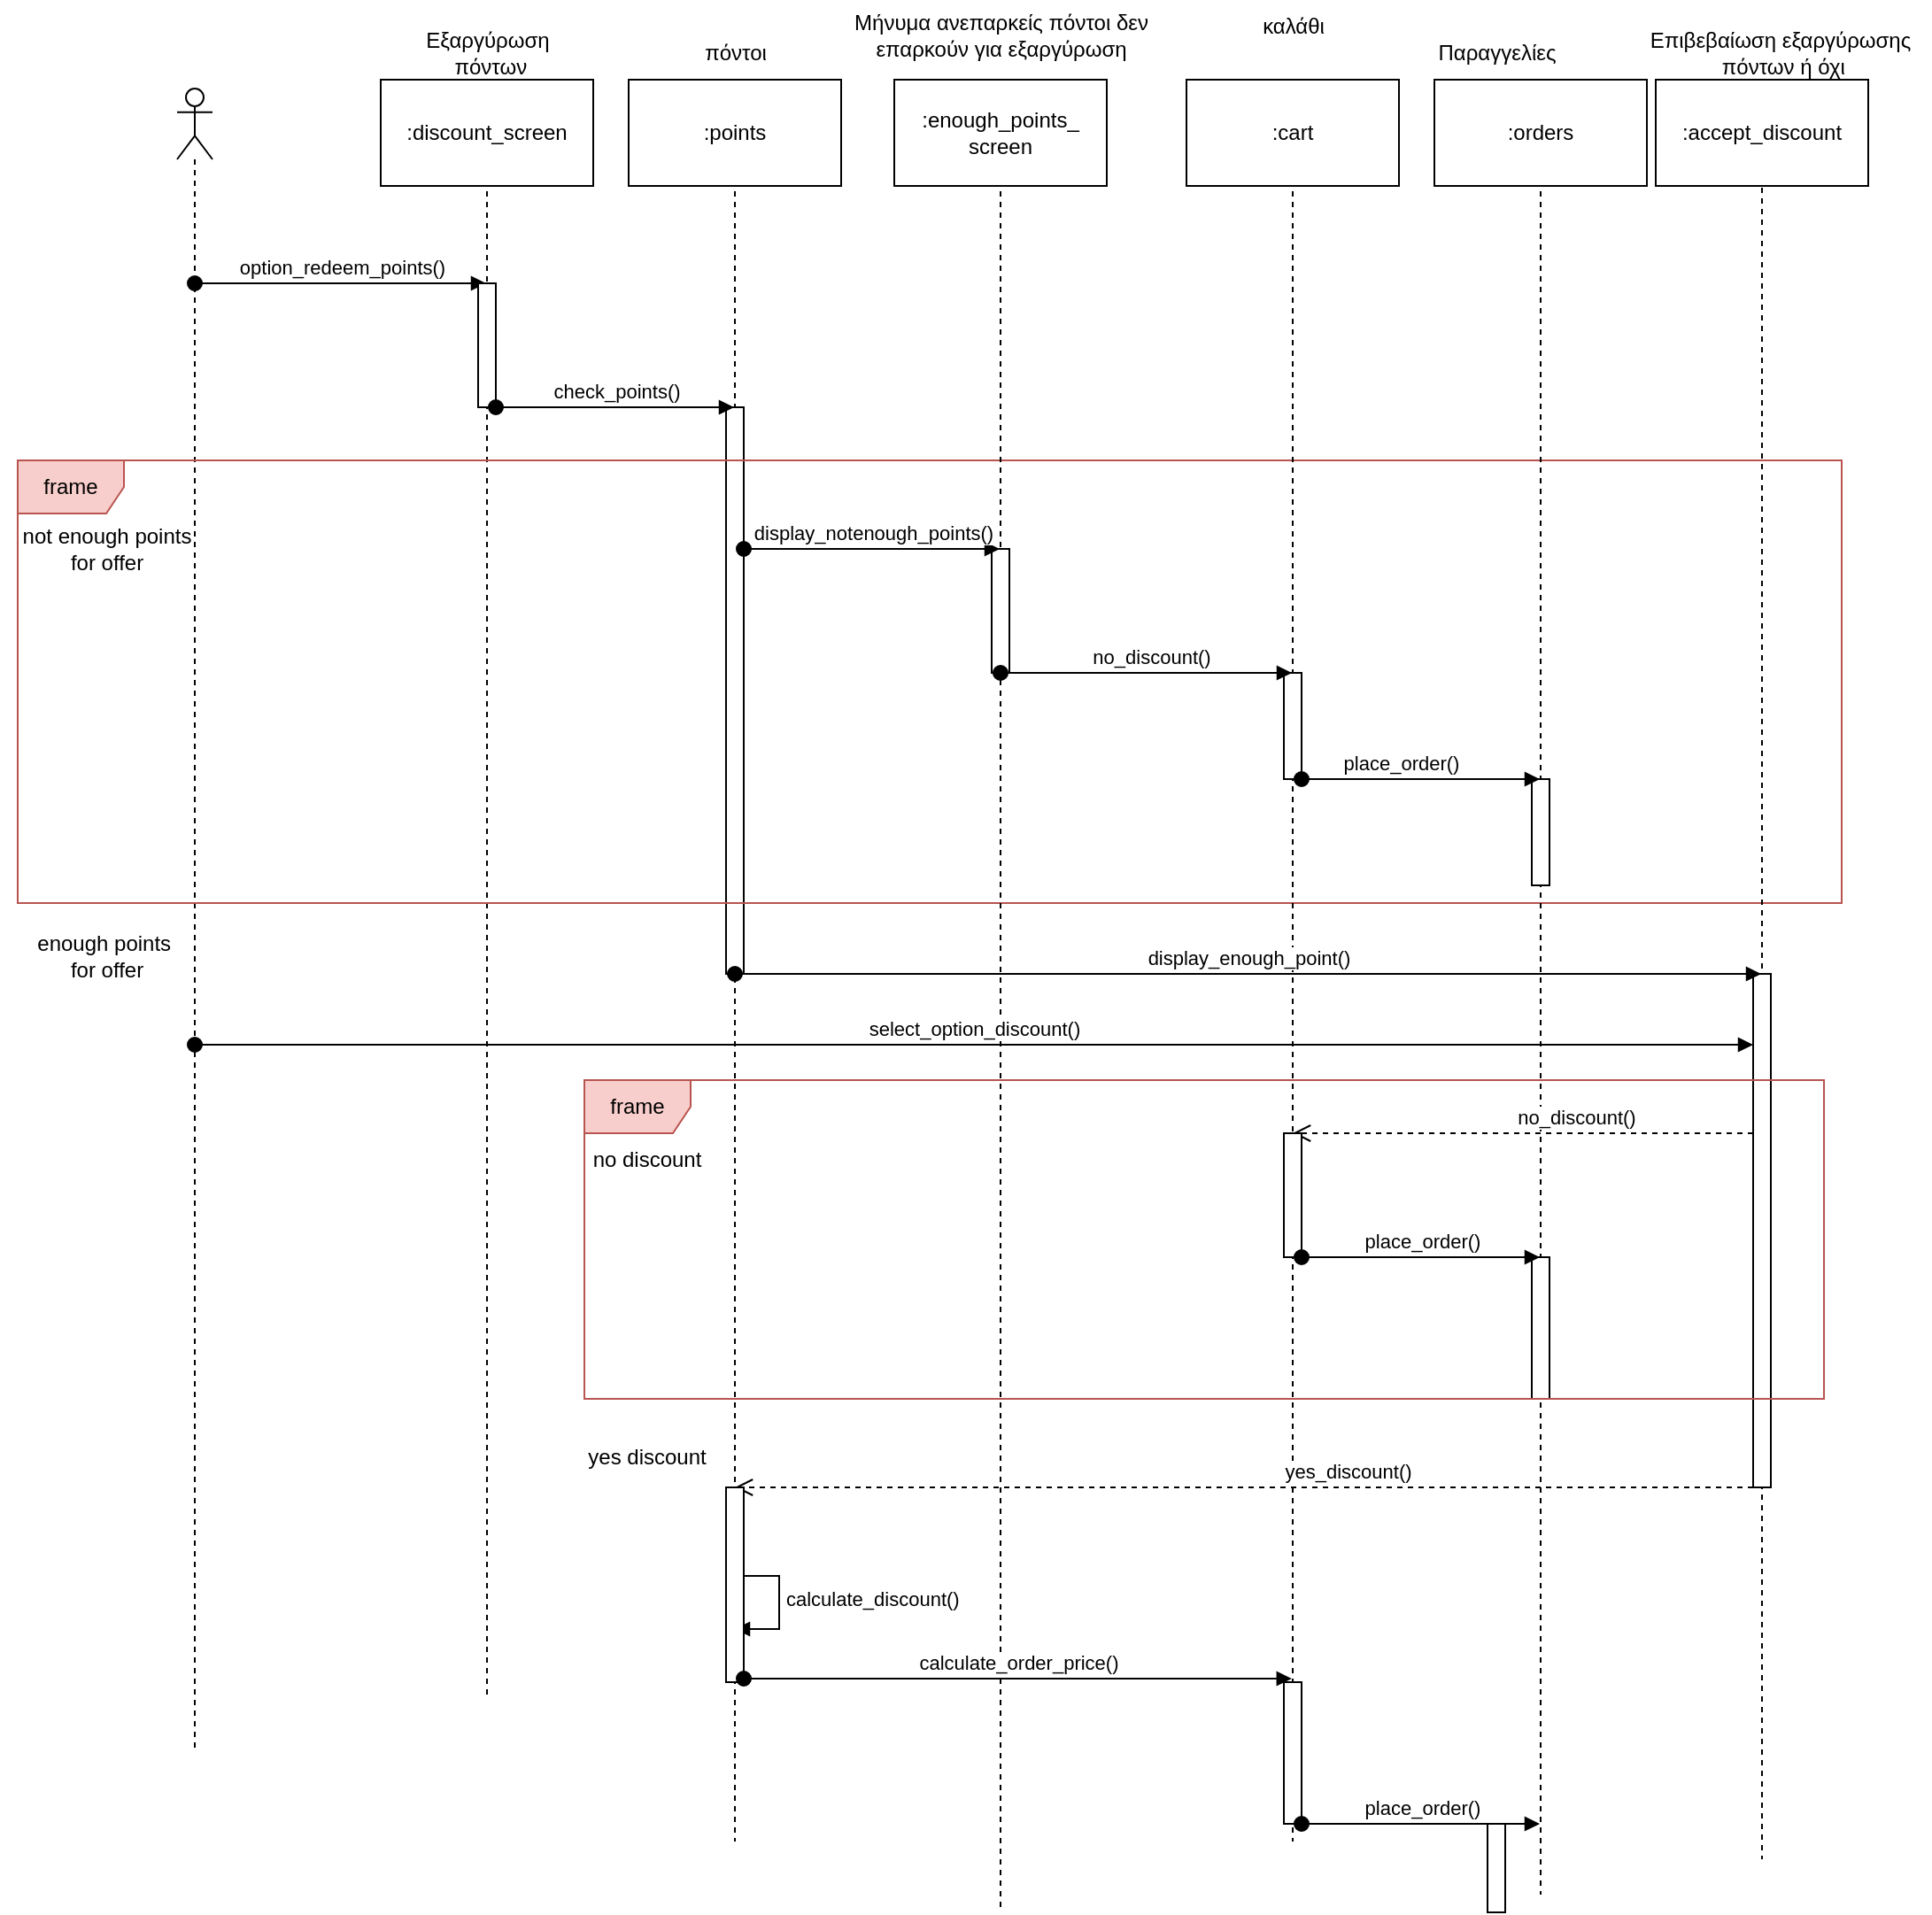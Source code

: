 <mxfile version="21.2.1" type="device">
  <diagram name="Page-1" id="1Qh95ByNqFMj4VLGXkBR">
    <mxGraphModel dx="1371" dy="1713" grid="1" gridSize="10" guides="1" tooltips="1" connect="1" arrows="1" fold="1" page="1" pageScale="1" pageWidth="850" pageHeight="1100" math="0" shadow="0">
      <root>
        <mxCell id="0" />
        <mxCell id="1" parent="0" />
        <mxCell id="mDf0052SrTb-ewjHU_Fc-1" value="" style="shape=umlLifeline;perimeter=lifelinePerimeter;whiteSpace=wrap;html=1;container=1;dropTarget=0;collapsible=0;recursiveResize=0;outlineConnect=0;portConstraint=eastwest;newEdgeStyle={&quot;edgeStyle&quot;:&quot;elbowEdgeStyle&quot;,&quot;elbow&quot;:&quot;vertical&quot;,&quot;curved&quot;:0,&quot;rounded&quot;:0};participant=umlActor;" parent="1" vertex="1">
          <mxGeometry x="90" y="40" width="20" height="940" as="geometry" />
        </mxCell>
        <mxCell id="mDf0052SrTb-ewjHU_Fc-3" value="option_redeem_points()" style="html=1;verticalAlign=bottom;startArrow=oval;startFill=1;endArrow=block;startSize=8;edgeStyle=elbowEdgeStyle;elbow=vertical;curved=0;rounded=0;" parent="1" source="mDf0052SrTb-ewjHU_Fc-1" target="mDf0052SrTb-ewjHU_Fc-6" edge="1">
          <mxGeometry width="60" relative="1" as="geometry">
            <mxPoint x="170" y="140" as="sourcePoint" />
            <mxPoint x="274.5" y="150" as="targetPoint" />
            <Array as="points">
              <mxPoint x="230" y="150" />
            </Array>
          </mxGeometry>
        </mxCell>
        <mxCell id="mDf0052SrTb-ewjHU_Fc-6" value="" style="shape=umlLifeline;perimeter=lifelinePerimeter;whiteSpace=wrap;html=1;container=1;dropTarget=0;collapsible=0;recursiveResize=0;outlineConnect=0;portConstraint=eastwest;newEdgeStyle={&quot;edgeStyle&quot;:&quot;elbowEdgeStyle&quot;,&quot;elbow&quot;:&quot;vertical&quot;,&quot;curved&quot;:0,&quot;rounded&quot;:0};participant=umlBoundary;" parent="1" vertex="1">
          <mxGeometry x="240" y="40" width="50" height="910" as="geometry" />
        </mxCell>
        <mxCell id="mDf0052SrTb-ewjHU_Fc-9" value="" style="html=1;points=[];perimeter=orthogonalPerimeter;outlineConnect=0;targetShapes=umlLifeline;portConstraint=eastwest;newEdgeStyle={&quot;edgeStyle&quot;:&quot;elbowEdgeStyle&quot;,&quot;elbow&quot;:&quot;vertical&quot;,&quot;curved&quot;:0,&quot;rounded&quot;:0};" parent="mDf0052SrTb-ewjHU_Fc-6" vertex="1">
          <mxGeometry x="20" y="110" width="10" height="70" as="geometry" />
        </mxCell>
        <mxCell id="mDf0052SrTb-ewjHU_Fc-7" value="Εξαργύρωση&lt;br&gt;&amp;nbsp;πόντων" style="text;html=1;align=center;verticalAlign=middle;resizable=0;points=[];autosize=1;strokeColor=none;fillColor=none;" parent="1" vertex="1">
          <mxGeometry x="220" width="90" height="40" as="geometry" />
        </mxCell>
        <mxCell id="mDf0052SrTb-ewjHU_Fc-10" value="" style="shape=umlLifeline;perimeter=lifelinePerimeter;whiteSpace=wrap;html=1;container=1;dropTarget=0;collapsible=0;recursiveResize=0;outlineConnect=0;portConstraint=eastwest;newEdgeStyle={&quot;edgeStyle&quot;:&quot;elbowEdgeStyle&quot;,&quot;elbow&quot;:&quot;vertical&quot;,&quot;curved&quot;:0,&quot;rounded&quot;:0};participant=umlEntity;" parent="1" vertex="1">
          <mxGeometry x="385" y="40" width="40" height="990" as="geometry" />
        </mxCell>
        <mxCell id="mDf0052SrTb-ewjHU_Fc-13" value="" style="html=1;points=[];perimeter=orthogonalPerimeter;outlineConnect=0;targetShapes=umlLifeline;portConstraint=eastwest;newEdgeStyle={&quot;edgeStyle&quot;:&quot;elbowEdgeStyle&quot;,&quot;elbow&quot;:&quot;vertical&quot;,&quot;curved&quot;:0,&quot;rounded&quot;:0};" parent="mDf0052SrTb-ewjHU_Fc-10" vertex="1">
          <mxGeometry x="15" y="180" width="10" height="320" as="geometry" />
        </mxCell>
        <mxCell id="mDf0052SrTb-ewjHU_Fc-11" value="πόντοι" style="text;html=1;align=center;verticalAlign=middle;resizable=0;points=[];autosize=1;strokeColor=none;fillColor=none;" parent="1" vertex="1">
          <mxGeometry x="375" y="5" width="60" height="30" as="geometry" />
        </mxCell>
        <mxCell id="mDf0052SrTb-ewjHU_Fc-12" value="check_points()" style="html=1;verticalAlign=bottom;startArrow=oval;startFill=1;endArrow=block;startSize=8;edgeStyle=elbowEdgeStyle;elbow=vertical;curved=0;rounded=0;" parent="1" source="mDf0052SrTb-ewjHU_Fc-9" target="mDf0052SrTb-ewjHU_Fc-10" edge="1">
          <mxGeometry width="60" relative="1" as="geometry">
            <mxPoint x="310" y="220" as="sourcePoint" />
            <mxPoint x="370" y="220" as="targetPoint" />
            <Array as="points">
              <mxPoint x="360" y="220" />
            </Array>
          </mxGeometry>
        </mxCell>
        <mxCell id="mDf0052SrTb-ewjHU_Fc-14" value="frame" style="shape=umlFrame;whiteSpace=wrap;html=1;pointerEvents=0;fillColor=#f8cecc;strokeColor=#b85450;" parent="1" vertex="1">
          <mxGeometry y="250" width="1030" height="250" as="geometry" />
        </mxCell>
        <mxCell id="mDf0052SrTb-ewjHU_Fc-15" value="not enough points&lt;br&gt;for offer" style="text;html=1;align=center;verticalAlign=middle;resizable=0;points=[];autosize=1;strokeColor=none;fillColor=none;" parent="1" vertex="1">
          <mxGeometry x="-10" y="280" width="120" height="40" as="geometry" />
        </mxCell>
        <mxCell id="mDf0052SrTb-ewjHU_Fc-17" value="" style="shape=umlLifeline;perimeter=lifelinePerimeter;whiteSpace=wrap;html=1;container=1;dropTarget=0;collapsible=0;recursiveResize=0;outlineConnect=0;portConstraint=eastwest;newEdgeStyle={&quot;edgeStyle&quot;:&quot;elbowEdgeStyle&quot;,&quot;elbow&quot;:&quot;vertical&quot;,&quot;curved&quot;:0,&quot;rounded&quot;:0};participant=umlBoundary;" parent="1" vertex="1">
          <mxGeometry x="530" y="40" width="50" height="1030" as="geometry" />
        </mxCell>
        <mxCell id="mDf0052SrTb-ewjHU_Fc-20" value="" style="html=1;points=[];perimeter=orthogonalPerimeter;outlineConnect=0;targetShapes=umlLifeline;portConstraint=eastwest;newEdgeStyle={&quot;edgeStyle&quot;:&quot;elbowEdgeStyle&quot;,&quot;elbow&quot;:&quot;vertical&quot;,&quot;curved&quot;:0,&quot;rounded&quot;:0};" parent="mDf0052SrTb-ewjHU_Fc-17" vertex="1">
          <mxGeometry x="20" y="260" width="10" height="70" as="geometry" />
        </mxCell>
        <mxCell id="mDf0052SrTb-ewjHU_Fc-18" value="Mήνυμα ανεπαρκείς πόντοι δεν &lt;br&gt;επαρκούν για εξαργύρωση" style="text;html=1;align=center;verticalAlign=middle;resizable=0;points=[];autosize=1;strokeColor=none;fillColor=none;" parent="1" vertex="1">
          <mxGeometry x="460" y="-10" width="190" height="40" as="geometry" />
        </mxCell>
        <mxCell id="mDf0052SrTb-ewjHU_Fc-19" value="display_notenough_points()" style="html=1;verticalAlign=bottom;startArrow=oval;startFill=1;endArrow=block;startSize=8;edgeStyle=elbowEdgeStyle;elbow=vertical;curved=0;rounded=0;" parent="1" source="mDf0052SrTb-ewjHU_Fc-13" target="mDf0052SrTb-ewjHU_Fc-17" edge="1">
          <mxGeometry width="60" relative="1" as="geometry">
            <mxPoint x="425" y="299.5" as="sourcePoint" />
            <mxPoint x="485" y="299.5" as="targetPoint" />
            <Array as="points">
              <mxPoint x="500" y="300" />
            </Array>
          </mxGeometry>
        </mxCell>
        <mxCell id="mDf0052SrTb-ewjHU_Fc-21" value="" style="shape=umlLifeline;perimeter=lifelinePerimeter;whiteSpace=wrap;html=1;container=1;dropTarget=0;collapsible=0;recursiveResize=0;outlineConnect=0;portConstraint=eastwest;newEdgeStyle={&quot;edgeStyle&quot;:&quot;elbowEdgeStyle&quot;,&quot;elbow&quot;:&quot;vertical&quot;,&quot;curved&quot;:0,&quot;rounded&quot;:0};participant=umlEntity;" parent="1" vertex="1">
          <mxGeometry x="700" y="40" width="40" height="990" as="geometry" />
        </mxCell>
        <mxCell id="mDf0052SrTb-ewjHU_Fc-24" value="" style="html=1;points=[];perimeter=orthogonalPerimeter;outlineConnect=0;targetShapes=umlLifeline;portConstraint=eastwest;newEdgeStyle={&quot;edgeStyle&quot;:&quot;elbowEdgeStyle&quot;,&quot;elbow&quot;:&quot;vertical&quot;,&quot;curved&quot;:0,&quot;rounded&quot;:0};" parent="mDf0052SrTb-ewjHU_Fc-21" vertex="1">
          <mxGeometry x="15" y="330" width="10" height="60" as="geometry" />
        </mxCell>
        <mxCell id="mDf0052SrTb-ewjHU_Fc-51" value="" style="html=1;points=[];perimeter=orthogonalPerimeter;outlineConnect=0;targetShapes=umlLifeline;portConstraint=eastwest;newEdgeStyle={&quot;edgeStyle&quot;:&quot;elbowEdgeStyle&quot;,&quot;elbow&quot;:&quot;vertical&quot;,&quot;curved&quot;:0,&quot;rounded&quot;:0};" parent="mDf0052SrTb-ewjHU_Fc-21" vertex="1">
          <mxGeometry x="15" y="900" width="10" height="80" as="geometry" />
        </mxCell>
        <mxCell id="mDf0052SrTb-ewjHU_Fc-22" value="Παραγγελίες" style="text;html=1;align=center;verticalAlign=middle;resizable=0;points=[];autosize=1;strokeColor=none;fillColor=none;" parent="1" vertex="1">
          <mxGeometry x="790" y="5" width="90" height="30" as="geometry" />
        </mxCell>
        <mxCell id="mDf0052SrTb-ewjHU_Fc-23" value="no_discount()" style="html=1;verticalAlign=bottom;startArrow=oval;startFill=1;endArrow=block;startSize=8;edgeStyle=elbowEdgeStyle;elbow=vertical;curved=0;rounded=0;" parent="1" source="mDf0052SrTb-ewjHU_Fc-17" target="mDf0052SrTb-ewjHU_Fc-21" edge="1">
          <mxGeometry x="0.036" width="60" relative="1" as="geometry">
            <mxPoint x="590" y="280" as="sourcePoint" />
            <mxPoint x="650" y="280" as="targetPoint" />
            <Array as="points">
              <mxPoint x="680" y="370" />
            </Array>
            <mxPoint as="offset" />
          </mxGeometry>
        </mxCell>
        <mxCell id="mDf0052SrTb-ewjHU_Fc-25" value="καλάθι" style="text;html=1;align=center;verticalAlign=middle;resizable=0;points=[];autosize=1;strokeColor=none;fillColor=none;" parent="1" vertex="1">
          <mxGeometry x="690" y="-10" width="60" height="30" as="geometry" />
        </mxCell>
        <mxCell id="mDf0052SrTb-ewjHU_Fc-28" value="" style="shape=umlLifeline;perimeter=lifelinePerimeter;whiteSpace=wrap;html=1;container=1;dropTarget=0;collapsible=0;recursiveResize=0;outlineConnect=0;portConstraint=eastwest;newEdgeStyle={&quot;edgeStyle&quot;:&quot;elbowEdgeStyle&quot;,&quot;elbow&quot;:&quot;vertical&quot;,&quot;curved&quot;:0,&quot;rounded&quot;:0};participant=umlEntity;" parent="1" vertex="1">
          <mxGeometry x="840" y="40" width="40" height="1020" as="geometry" />
        </mxCell>
        <mxCell id="mDf0052SrTb-ewjHU_Fc-30" value="" style="html=1;points=[];perimeter=orthogonalPerimeter;outlineConnect=0;targetShapes=umlLifeline;portConstraint=eastwest;newEdgeStyle={&quot;edgeStyle&quot;:&quot;elbowEdgeStyle&quot;,&quot;elbow&quot;:&quot;vertical&quot;,&quot;curved&quot;:0,&quot;rounded&quot;:0};" parent="mDf0052SrTb-ewjHU_Fc-28" vertex="1">
          <mxGeometry x="15" y="390" width="10" height="60" as="geometry" />
        </mxCell>
        <mxCell id="mDf0052SrTb-ewjHU_Fc-42" value="" style="html=1;points=[];perimeter=orthogonalPerimeter;outlineConnect=0;targetShapes=umlLifeline;portConstraint=eastwest;newEdgeStyle={&quot;edgeStyle&quot;:&quot;elbowEdgeStyle&quot;,&quot;elbow&quot;:&quot;vertical&quot;,&quot;curved&quot;:0,&quot;rounded&quot;:0};" parent="mDf0052SrTb-ewjHU_Fc-28" vertex="1">
          <mxGeometry x="15" y="660" width="10" height="80" as="geometry" />
        </mxCell>
        <mxCell id="mDf0052SrTb-ewjHU_Fc-29" value="place_order()" style="html=1;verticalAlign=bottom;startArrow=oval;startFill=1;endArrow=block;startSize=8;edgeStyle=elbowEdgeStyle;elbow=vertical;curved=0;rounded=0;" parent="1" source="mDf0052SrTb-ewjHU_Fc-24" target="mDf0052SrTb-ewjHU_Fc-28" edge="1">
          <mxGeometry x="-0.178" width="60" relative="1" as="geometry">
            <mxPoint x="750" y="430" as="sourcePoint" />
            <mxPoint x="810" y="430" as="targetPoint" />
            <Array as="points">
              <mxPoint x="810" y="430" />
            </Array>
            <mxPoint as="offset" />
          </mxGeometry>
        </mxCell>
        <mxCell id="mDf0052SrTb-ewjHU_Fc-32" value="enough points&amp;nbsp;&lt;br&gt;for offer" style="text;html=1;align=center;verticalAlign=middle;resizable=0;points=[];autosize=1;strokeColor=none;fillColor=none;" parent="1" vertex="1">
          <mxGeometry y="510" width="100" height="40" as="geometry" />
        </mxCell>
        <mxCell id="mDf0052SrTb-ewjHU_Fc-33" value="" style="shape=umlLifeline;perimeter=lifelinePerimeter;whiteSpace=wrap;html=1;container=1;dropTarget=0;collapsible=0;recursiveResize=0;outlineConnect=0;portConstraint=eastwest;newEdgeStyle={&quot;edgeStyle&quot;:&quot;elbowEdgeStyle&quot;,&quot;elbow&quot;:&quot;vertical&quot;,&quot;curved&quot;:0,&quot;rounded&quot;:0};participant=umlBoundary;" parent="1" vertex="1">
          <mxGeometry x="960" y="50" width="50" height="990" as="geometry" />
        </mxCell>
        <mxCell id="mDf0052SrTb-ewjHU_Fc-36" value="" style="html=1;points=[];perimeter=orthogonalPerimeter;outlineConnect=0;targetShapes=umlLifeline;portConstraint=eastwest;newEdgeStyle={&quot;edgeStyle&quot;:&quot;elbowEdgeStyle&quot;,&quot;elbow&quot;:&quot;vertical&quot;,&quot;curved&quot;:0,&quot;rounded&quot;:0};" parent="mDf0052SrTb-ewjHU_Fc-33" vertex="1">
          <mxGeometry x="20" y="490" width="10" height="290" as="geometry" />
        </mxCell>
        <mxCell id="mDf0052SrTb-ewjHU_Fc-34" value="Επιβεβαίωση εξαργύρωσης&lt;br&gt;&amp;nbsp;πόντων ή όχι" style="text;html=1;align=center;verticalAlign=middle;resizable=0;points=[];autosize=1;strokeColor=none;fillColor=none;" parent="1" vertex="1">
          <mxGeometry x="910" width="170" height="40" as="geometry" />
        </mxCell>
        <mxCell id="mDf0052SrTb-ewjHU_Fc-35" value="display_enough_point()" style="html=1;verticalAlign=bottom;startArrow=oval;startFill=1;endArrow=block;startSize=8;edgeStyle=elbowEdgeStyle;elbow=vertical;curved=0;rounded=0;" parent="1" source="mDf0052SrTb-ewjHU_Fc-10" target="mDf0052SrTb-ewjHU_Fc-33" edge="1">
          <mxGeometry width="60" relative="1" as="geometry">
            <mxPoint x="330" y="570" as="sourcePoint" />
            <mxPoint x="390" y="570" as="targetPoint" />
            <Array as="points">
              <mxPoint x="460" y="540" />
            </Array>
          </mxGeometry>
        </mxCell>
        <mxCell id="mDf0052SrTb-ewjHU_Fc-37" value="frame" style="shape=umlFrame;whiteSpace=wrap;html=1;pointerEvents=0;fillColor=#f8cecc;strokeColor=#b85450;" parent="1" vertex="1">
          <mxGeometry x="320" y="600" width="700" height="180" as="geometry" />
        </mxCell>
        <mxCell id="mDf0052SrTb-ewjHU_Fc-38" value="select_option_discount()" style="html=1;verticalAlign=bottom;startArrow=oval;startFill=1;endArrow=block;startSize=8;edgeStyle=elbowEdgeStyle;elbow=vertical;curved=0;rounded=0;" parent="1" source="mDf0052SrTb-ewjHU_Fc-1" target="mDf0052SrTb-ewjHU_Fc-36" edge="1">
          <mxGeometry width="60" relative="1" as="geometry">
            <mxPoint x="890" y="580" as="sourcePoint" />
            <mxPoint x="950" y="580" as="targetPoint" />
            <Array as="points">
              <mxPoint x="940" y="580" />
            </Array>
          </mxGeometry>
        </mxCell>
        <mxCell id="mDf0052SrTb-ewjHU_Fc-39" value="no discount" style="text;html=1;align=center;verticalAlign=middle;resizable=0;points=[];autosize=1;strokeColor=none;fillColor=none;" parent="1" vertex="1">
          <mxGeometry x="315" y="630" width="80" height="30" as="geometry" />
        </mxCell>
        <mxCell id="mDf0052SrTb-ewjHU_Fc-40" value="no_discount()" style="html=1;verticalAlign=bottom;endArrow=open;dashed=1;endSize=8;edgeStyle=elbowEdgeStyle;elbow=vertical;curved=0;rounded=0;" parent="1" source="mDf0052SrTb-ewjHU_Fc-36" target="mDf0052SrTb-ewjHU_Fc-21" edge="1">
          <mxGeometry x="-0.232" relative="1" as="geometry">
            <mxPoint x="950" y="630" as="sourcePoint" />
            <mxPoint x="870" y="630" as="targetPoint" />
            <Array as="points">
              <mxPoint x="950" y="630" />
              <mxPoint x="760" y="640" />
            </Array>
            <mxPoint as="offset" />
          </mxGeometry>
        </mxCell>
        <mxCell id="mDf0052SrTb-ewjHU_Fc-41" value="" style="html=1;points=[];perimeter=orthogonalPerimeter;outlineConnect=0;targetShapes=umlLifeline;portConstraint=eastwest;newEdgeStyle={&quot;edgeStyle&quot;:&quot;elbowEdgeStyle&quot;,&quot;elbow&quot;:&quot;vertical&quot;,&quot;curved&quot;:0,&quot;rounded&quot;:0};" parent="1" vertex="1">
          <mxGeometry x="715" y="630" width="10" height="70" as="geometry" />
        </mxCell>
        <mxCell id="mDf0052SrTb-ewjHU_Fc-43" value="place_order()" style="html=1;verticalAlign=bottom;startArrow=oval;startFill=1;endArrow=block;startSize=8;edgeStyle=elbowEdgeStyle;elbow=vertical;curved=0;rounded=0;" parent="1" source="mDf0052SrTb-ewjHU_Fc-41" target="mDf0052SrTb-ewjHU_Fc-28" edge="1">
          <mxGeometry width="60" relative="1" as="geometry">
            <mxPoint x="740" y="699" as="sourcePoint" />
            <mxPoint x="800" y="699" as="targetPoint" />
            <Array as="points">
              <mxPoint x="810" y="700" />
            </Array>
          </mxGeometry>
        </mxCell>
        <mxCell id="mDf0052SrTb-ewjHU_Fc-45" value="yes discount" style="text;html=1;align=center;verticalAlign=middle;resizable=0;points=[];autosize=1;strokeColor=none;fillColor=none;" parent="1" vertex="1">
          <mxGeometry x="310" y="798" width="90" height="30" as="geometry" />
        </mxCell>
        <mxCell id="mDf0052SrTb-ewjHU_Fc-46" value="yes_discount()" style="html=1;verticalAlign=bottom;endArrow=open;dashed=1;endSize=8;edgeStyle=elbowEdgeStyle;elbow=vertical;curved=0;rounded=0;" parent="1" source="mDf0052SrTb-ewjHU_Fc-36" target="mDf0052SrTb-ewjHU_Fc-10" edge="1">
          <mxGeometry x="-0.201" relative="1" as="geometry">
            <mxPoint x="970" y="828" as="sourcePoint" />
            <mxPoint x="890" y="828" as="targetPoint" />
            <Array as="points">
              <mxPoint x="950" y="830" />
              <mxPoint x="440" y="770" />
            </Array>
            <mxPoint as="offset" />
          </mxGeometry>
        </mxCell>
        <mxCell id="mDf0052SrTb-ewjHU_Fc-48" value="calculate_discount()" style="html=1;align=left;spacingLeft=2;endArrow=block;rounded=0;edgeStyle=orthogonalEdgeStyle;curved=0;rounded=0;" parent="1" edge="1">
          <mxGeometry x="0.012" relative="1" as="geometry">
            <mxPoint x="400" y="880" as="sourcePoint" />
            <Array as="points">
              <mxPoint x="430" y="910" />
            </Array>
            <mxPoint x="405" y="910" as="targetPoint" />
            <mxPoint as="offset" />
          </mxGeometry>
        </mxCell>
        <mxCell id="mDf0052SrTb-ewjHU_Fc-49" value="" style="html=1;points=[];perimeter=orthogonalPerimeter;outlineConnect=0;targetShapes=umlLifeline;portConstraint=eastwest;newEdgeStyle={&quot;edgeStyle&quot;:&quot;elbowEdgeStyle&quot;,&quot;elbow&quot;:&quot;vertical&quot;,&quot;curved&quot;:0,&quot;rounded&quot;:0};" parent="1" vertex="1">
          <mxGeometry x="400" y="830" width="10" height="110" as="geometry" />
        </mxCell>
        <mxCell id="mDf0052SrTb-ewjHU_Fc-50" value="calculate_order_price()" style="html=1;verticalAlign=bottom;startArrow=oval;startFill=1;endArrow=block;startSize=8;edgeStyle=elbowEdgeStyle;elbow=vertical;curved=0;rounded=0;entryX=0.485;entryY=0.907;entryDx=0;entryDy=0;entryPerimeter=0;" parent="1" source="mDf0052SrTb-ewjHU_Fc-49" target="mDf0052SrTb-ewjHU_Fc-21" edge="1">
          <mxGeometry width="60" relative="1" as="geometry">
            <mxPoint x="570" y="940" as="sourcePoint" />
            <mxPoint x="630" y="940" as="targetPoint" />
          </mxGeometry>
        </mxCell>
        <mxCell id="mDf0052SrTb-ewjHU_Fc-52" value="place_order()" style="html=1;verticalAlign=bottom;startArrow=oval;startFill=1;endArrow=block;startSize=8;edgeStyle=elbowEdgeStyle;elbow=vertical;curved=0;rounded=0;" parent="1" source="mDf0052SrTb-ewjHU_Fc-51" target="mDf0052SrTb-ewjHU_Fc-28" edge="1">
          <mxGeometry width="60" relative="1" as="geometry">
            <mxPoint x="740" y="1020" as="sourcePoint" />
            <mxPoint x="800" y="1020" as="targetPoint" />
            <Array as="points">
              <mxPoint x="800" y="1020" />
            </Array>
          </mxGeometry>
        </mxCell>
        <mxCell id="mDf0052SrTb-ewjHU_Fc-53" value="" style="html=1;points=[];perimeter=orthogonalPerimeter;outlineConnect=0;targetShapes=umlLifeline;portConstraint=eastwest;newEdgeStyle={&quot;edgeStyle&quot;:&quot;elbowEdgeStyle&quot;,&quot;elbow&quot;:&quot;vertical&quot;,&quot;curved&quot;:0,&quot;rounded&quot;:0};" parent="1" vertex="1">
          <mxGeometry x="830" y="1020" width="10" height="50" as="geometry" />
        </mxCell>
        <mxCell id="iBKVi0L9argUnImygI7G-2" value=":points" style="whiteSpace=wrap;html=1;" vertex="1" parent="1">
          <mxGeometry x="345" y="35" width="120" height="60" as="geometry" />
        </mxCell>
        <mxCell id="iBKVi0L9argUnImygI7G-3" value=":enough_points_&lt;br&gt;screen" style="whiteSpace=wrap;html=1;" vertex="1" parent="1">
          <mxGeometry x="495" y="35" width="120" height="60" as="geometry" />
        </mxCell>
        <mxCell id="iBKVi0L9argUnImygI7G-4" value=":cart" style="whiteSpace=wrap;html=1;" vertex="1" parent="1">
          <mxGeometry x="660" y="35" width="120" height="60" as="geometry" />
        </mxCell>
        <mxCell id="iBKVi0L9argUnImygI7G-5" value=":orders" style="whiteSpace=wrap;html=1;" vertex="1" parent="1">
          <mxGeometry x="800" y="35" width="120" height="60" as="geometry" />
        </mxCell>
        <mxCell id="iBKVi0L9argUnImygI7G-6" value=":accept_discount" style="whiteSpace=wrap;html=1;" vertex="1" parent="1">
          <mxGeometry x="925" y="35" width="120" height="60" as="geometry" />
        </mxCell>
        <mxCell id="iBKVi0L9argUnImygI7G-7" value=":discount_screen" style="whiteSpace=wrap;html=1;" vertex="1" parent="1">
          <mxGeometry x="205" y="35" width="120" height="60" as="geometry" />
        </mxCell>
      </root>
    </mxGraphModel>
  </diagram>
</mxfile>
